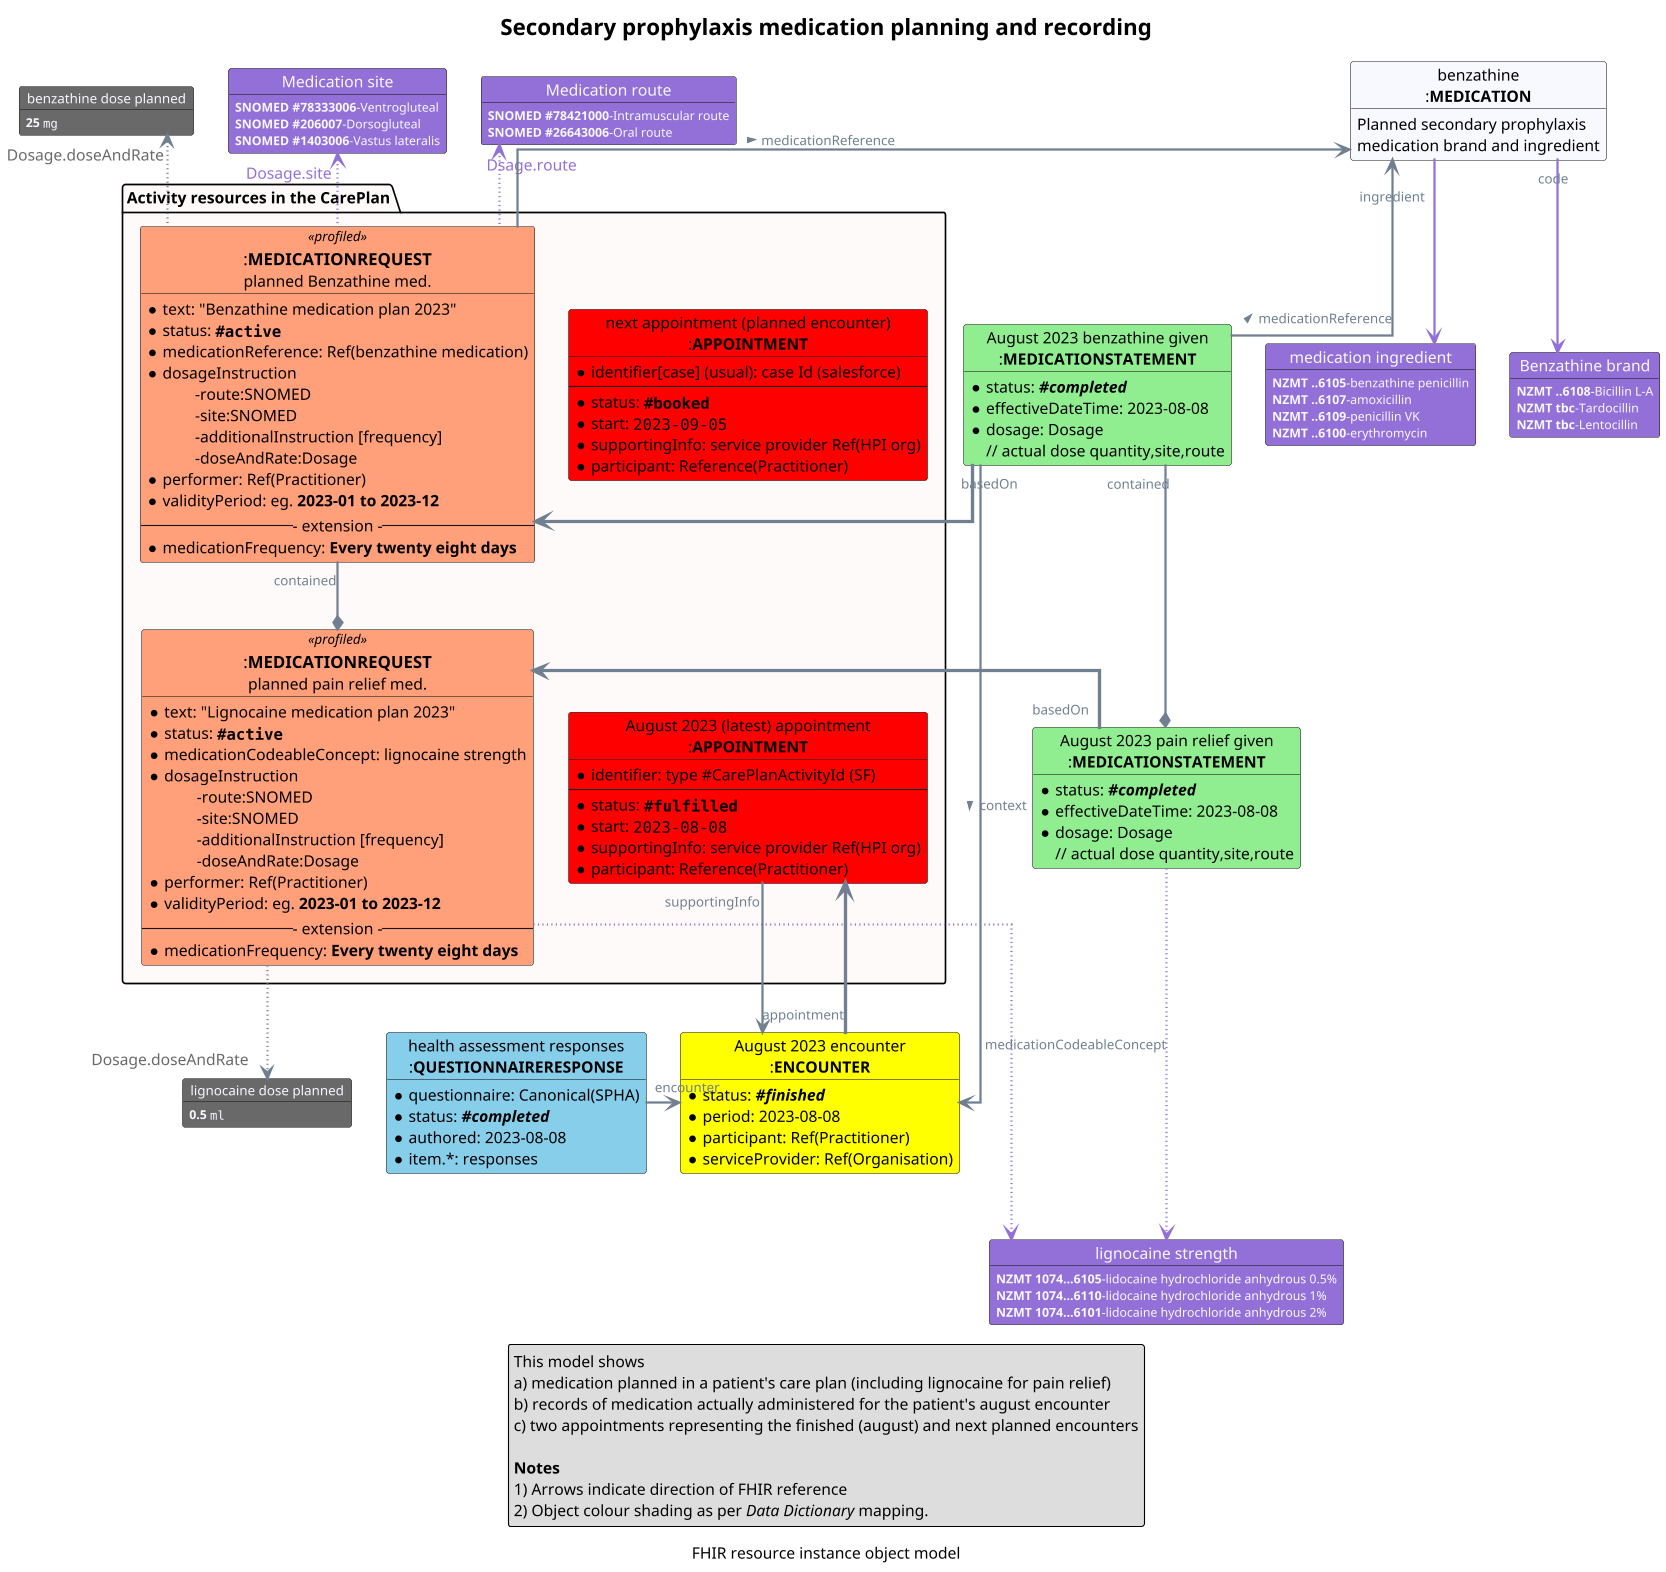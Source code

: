 @startuml obj-FHIR-medication-planandrecord

top to bottom direction
skinparam dpi 200
allow_mixing
scale 800 width

skinparam ActivityDiamondBackgroundColor #RoyalBlue
skinparam ArrowColor #SlateGrey   
skinparam ArrowFontColor #RoyalBlue
skinparam ArrowFontColor #SlateGrey  
skinparam ArrowFontSize 12
skinparam ArrowMessageAlignment left
skinparam BoxPadding 10
skinparam linetype ortho
skinparam nodesep 30
skinparam ranksep 60
skinparam roundcorner 5
skinparam sequenceArrowThickness 2
skinparam TitleFontSize 20

caption FHIR resource instance object model

!procedure $Coding($Alias,$System,$Code,$Display)
  object "<color:GhostWhite>$System" as $Alias #MediumPurple {
    <color:GhostWhite><size:11>**$Code**-$Display
  }
!endprocedure

!procedure $Quantity($Alias,$Quantity,$Value,$Unit)
  object "<color:GhostWhite><size:12>$Quantity</color>" as $Alias #DimGrey {
    <color:GhostWhite><size:11>**$Value** ""$Unit""
  }
!endprocedure

!procedure $ObjectDiagramLegendWithNote($heading,$noteline)
  legend bottom
    **$heading**
    $noteline
  endlegend
!endprocedure

' ******** ******** ******** ******** ******** ******** ******** ******** 
title "Secondary prophylaxis medication planning and recording"

package "Activity resources in the CarePlan" as Activities #Snow { 
  
  'object "secondary prophylaxis\nmedication planning" as PLAN_BENZA_2023 #LightSalmon

  object "<size:15>:**MEDICATIONREQUEST**\nplanned Benzathine med." as MR1 <<profiled>> #LightSalmon {
    * text: "Benzathine medication plan 2023"
    * status: ""**#active**""
    * medicationReference: Ref(benzathine medication)
    * dosageInstruction
      \t-route:SNOMED
      \t-site:SNOMED
      \t-additionalInstruction [frequency]
      \t-doseAndRate:Dosage
    * performer: Ref(Practitioner)
    * validityPeriod: eg. **2023-01 to 2023-12**
    --- extension ---
    * medicationFrequency: **Every twenty eight days**
  }

  
  object "<size:15>:**MEDICATIONREQUEST**\nplanned pain relief med." as MRinner <<profiled>> #LightSalmon {
    * text: "Lignocaine medication plan 2023"
    * status: ""**#active**""
    * medicationCodeableConcept: lignocaine strength
    * dosageInstruction
      \t-route:SNOMED
      \t-site:SNOMED
      \t-additionalInstruction [frequency]
      \t-doseAndRate:Dosage
    * performer: Ref(Practitioner)
    * validityPeriod: eg. **2023-01 to 2023-12**
    --- extension ---
    * medicationFrequency: **Every twenty eight days**
  }

  object "August 2023 (latest) appointment\n:**APPOINTMENT**" as AUGUST_APPT #Red {
    *identifier: type #CarePlanActivityId (SF)
    ---
    * status: ""**#fulfilled**""
    * start: ""2023-08-08""
    * supportingInfo: service provider Ref(HPI org)
    * participant: Reference(Practitioner)
  }
  
  object "next appointment (planned encounter)\n:**APPOINTMENT**" as FUTURE_APPT #Red {
    *identifier[case] (usual): case Id (salesforce)
    ---
    * status: ""**#booked**""
    * start: ""2023-09-05""
    * supportingInfo: service provider Ref(HPI org)
    * participant: Reference(Practitioner)
  }

  'arrange activities in box
  MR1 -[hidden]r- FUTURE_APPT
  FUTURE_APPT -[hidden]d- AUGUST_APPT

}


object "August 2023 encounter\n:**ENCOUNTER**" as EInj1 #yellow {
  * status: //**#finished**//
  * period: 2023-08-08
  * participant: Ref(Practitioner)
  * serviceProvider: Ref(Organisation)
}

object "August 2023 benzathine given\n:**MEDICATIONSTATEMENT**" as MEDSTMT1 #LightGreen {
  * status: //**#completed**//
  * effectiveDateTime: 2023-08-08
  * dosage: Dosage 
    // actual dose quantity,site,route
}

object "August 2023 pain relief given\n:**MEDICATIONSTATEMENT**" as MEDSTMTinner #LightGreen {
  * status: //**#completed**//
  * effectiveDateTime: 2023-08-08
  * dosage: Dosage 
    // actual dose quantity,site,route
}

object "health assessment responses\n:**QUESTIONNAIRERESPONSE**" as QR1 #SkyBlue {
  * questionnaire: Canonical(SPHA)
  * status: //**#completed**//
  * authored: 2023-08-08
  * item.*: responses
}


object "benzathine\n:**MEDICATION**" as MED #GhostWhite {
  Planned secondary prophylaxis\nmedication brand and ingredient
}


$Quantity(BDOSE,"benzathine dose planned","25","mg")

$Coding(Route,"Medication route","SNOMED #78421000","Intramuscular route")
$Coding(Route,"Medication route","SNOMED #26643006","Oral route")

$Coding(Site,"Medication site","SNOMED #78333006","Ventrogluteal")
$Coding(Site,"Medication site","SNOMED #206007","Dorsogluteal")
$Coding(Site,"Medication site","SNOMED #1403006","Vastus lateralis")

$Coding(MedIngr,"medication ingredient","NZMT ..6105","benzathine penicillin")
$Coding(MedIngr,"medication ingredient","NZMT ..6107","amoxicillin")
$Coding(MedIngr,"medication ingredient","NZMT ..6109","penicillin VK")
$Coding(MedIngr,"medication ingredient","NZMT ..6100","erythromycin")

$Coding(MedBrand,"Benzathine brand","NZMT ..6108","Bicillin L-A")
$Coding(MedBrand,"Benzathine brand","NZMT tbc",   "Tardocillin")
$Coding(MedBrand,"Benzathine brand","NZMT tbc",   "Lentocillin")

$Coding(LIGNOCODE,"lignocaine strength","NZMT 1074...6105", "lidocaine hydrochloride anhydrous 0.5%" )
$Coding(LIGNOCODE,"lignocaine strength","NZMT 1074...6110", "lidocaine hydrochloride anhydrous 1%" )
$Coding(LIGNOCODE,"lignocaine strength","NZMT 1074...6101", "lidocaine hydrochloride anhydrous 2%" )

$Quantity(LDOSE,"lignocaine dose planned","0.5","ml")


' positioning

' connectors
MR1 "contained" -d-* MRinner

MEDSTMTinner *-[norank]- "contained" MEDSTMT1 
MEDSTMTinner  -[#MediumPurple,dotted]d--> LIGNOCODE : medicationCodeableConcept
MRinner  -[#MediumPurple,dotted,norank]---> LIGNOCODE
MRinner  -[dotted]d-> "<color:DimGray><size:14>Dosage.doseAndRate" LDOSE

EInj1 <-[norank]l- MEDSTMT1: < context

' MEDSTMT1 "derivedFrom" -d-> QR1
QR1 "encounter" -> EInj1

AUGUST_APPT "supportingInfo" -d-> EInj1
EInj1 "appointment" -[thickness=3,norank]u--> AUGUST_APPT

MR1 -[#MediumPurple,dotted]u-> "<color:MediumPurple><size:14>Dsage.route" Route
MR1  -[#MediumPurple,dotted]u-> "<color:MediumPurple><size:14>Dosage.site" Site
MR1  -[dotted]u-> "<color:DimGray><size:14>Dosage.doseAndRate" BDOSE
MR1 -[norank]r-> MED : > medicationReference

MEDSTMT1 "basedOn" -[thickness=3]r-> MR1
MEDSTMT1 -[norank]r-> MED : > medicationReference

MEDSTMTinner "basedOn" -[thickness=3]r-> MRinner

MED "\ningredient" -[#MediumPurple]-> MedIngr
MED "code" -[#MediumPurple]-> MedBrand


'notes
' note as N1
'   These three instances, added to the
'     original Appointment instance, capture
'     detail from a **completed**
'     secondary prophylaxis appointment:
'   - **Encounter** the who / what / where etc.
'   - **MedicationStatement** the actual meds given
'   - **QuestionnaireResponse** health assessment
' end note

' N1 .u. AUGUST

' note as N2
'   The next planned patient secondary 
'     prophylaxis encounter is represented by 
'     this Appointment instance in **#booked** status.
      
'   Its main purpose is to convey the due date,
'     to which adherence is important for effective RF care.
    
'   After the care encounter, the status updates 
'     to #fulfilled.  The medication administered and 
'     assessmention question responses are captured in 
'     other FHIR resource instances, as shown above for July
'     and August.
' end note

' N2 .. SEPTEMBER_APPT


legend bottom
  This model shows
  a) medication planned in a patient's care plan (including lignocaine for pain relief)
  b) records of medication actually administered for the patient's august encounter
  c) two appointments representing the finished (august) and next planned encounters

  **Notes**
  1) Arrows indicate direction of FHIR reference
  2) Object colour shading as per //Data Dictionary// mapping.
endlegend


@enduml
